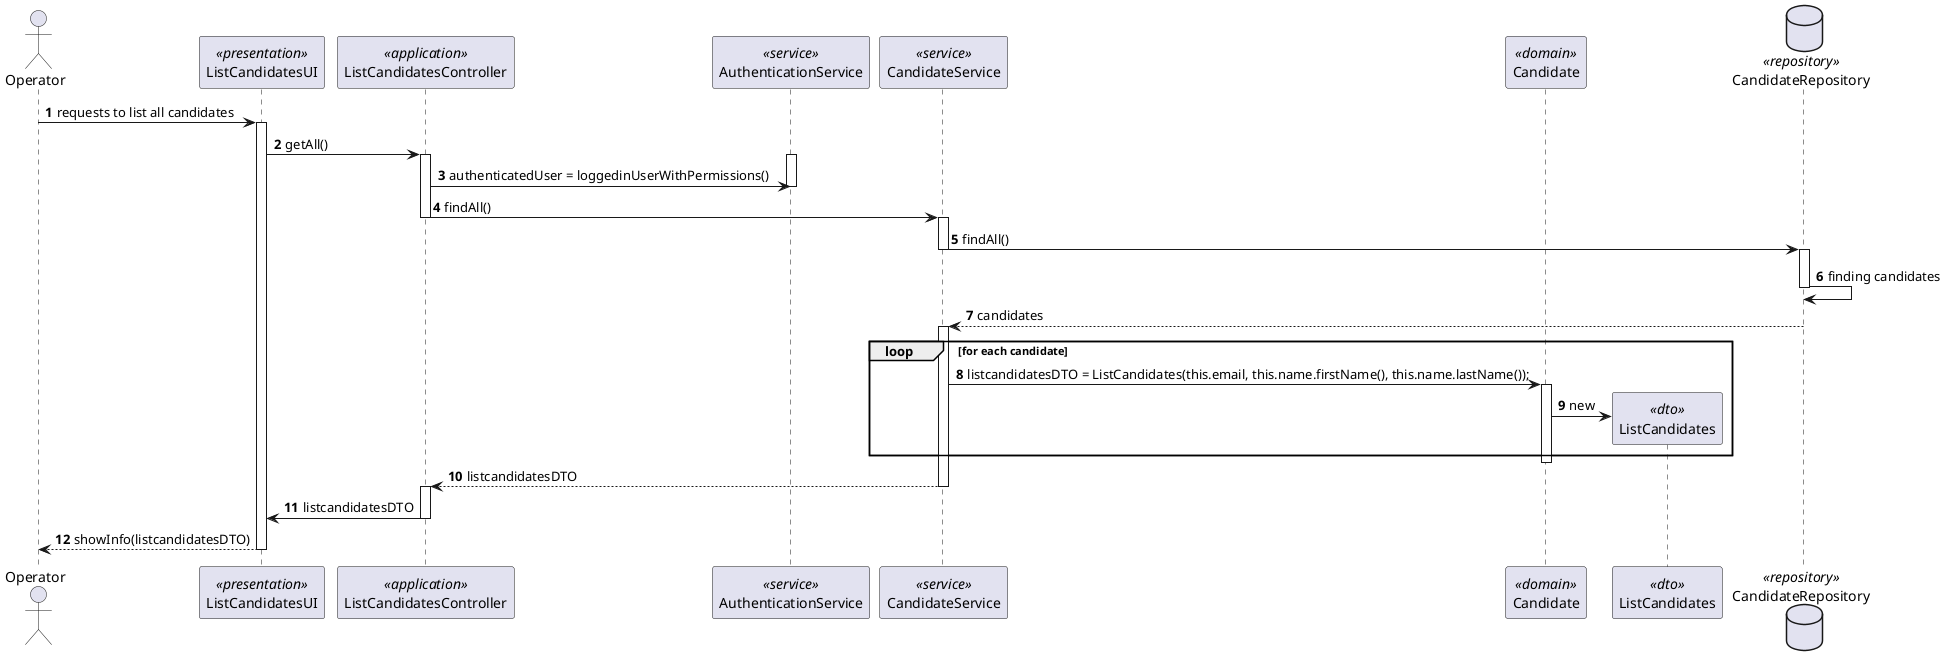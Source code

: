 @startuml US2000C_SD
autonumber

actor "Operator" as T

participant "ListCandidatesUI" as UI <<presentation>>
participant "ListCandidatesController" as CTRL <<application>>
participant "AuthenticationService" as AUTH <<service>>
participant "CandidateService" as SER <<service>>

participant "Candidate" as CAN <<domain>>

participant "ListCandidates" as C_DTO <<dto>>


database CandidateRepository as REP <<repository>>


T -> UI: requests to list all candidates
activate UI

UI -> CTRL: getAll()
activate CTRL



activate AUTH
CTRL -> AUTH : authenticatedUser = loggedinUserWithPermissions()

deactivate AUTH
CTRL -> SER : findAll()
deactivate CTRL

activate SER
SER -> REP : findAll()
deactivate SER
activate REP
REP -> REP :finding candidates
deactivate REP
REP --> SER : candidates
activate SER
loop for each candidate
      SER -> CAN : listcandidatesDTO = ListCandidates(this.email, this.name.firstName(), this.name.lastName());

      activate CAN

      CAN -> C_DTO** : new
      end loop
      deactivate CAN
      SER --> CTRL : listcandidatesDTO
deactivate SER
activate CTRL
CTRL -> UI: listcandidatesDTO

deactivate CTRL


deactivate CTRL
UI --> T: showInfo(listcandidatesDTO)
deactivate UI

@enduml
